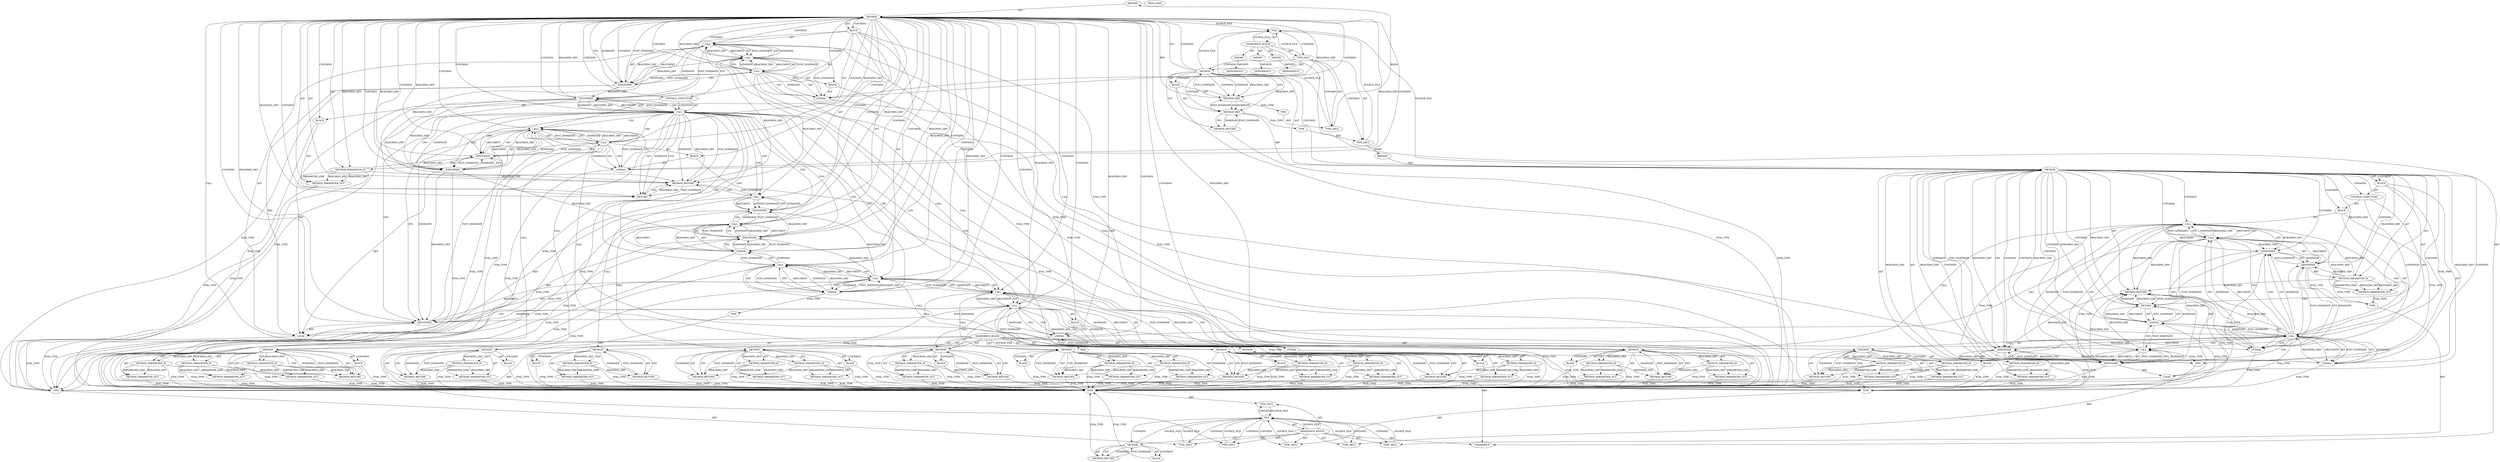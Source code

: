 digraph {
  "21474836480" [label="BINDING" METHOD_FULL_NAME="test" NAME="test" SIGNATURE="void(char*)"];
  "21474836481" [label="BINDING" METHOD_FULL_NAME="main" NAME="main" SIGNATURE="int(int,char**)"];
  "25769803776" [label="BLOCK" ARGUMENT_INDEX="-1" CODE="{
	char *buf;

	buf = malloc(MAXSIZE);
	if(!buf)
		return;
	strncpy(buf, str, MAXSIZE);			/* FIX */
	buf[MAXSIZE-1] = '\\0';
	printf(\"result: %s\\n\", buf);
	free(buf);
}" COLUMN_NUMBER="1" LINE_NUMBER="35" ORDER="2" TYPE_FULL_NAME="void"];
  "25769803777" [label="BLOCK" ARGUMENT_INDEX="1" CODE="<empty>" COLUMN_NUMBER="15" LINE_NUMBER="38" ORDER="1" TYPE_FULL_NAME="ANY"];
  "25769803778" [label="BLOCK" ARGUMENT_INDEX="-1" CODE="<empty>" COLUMN_NUMBER="3" LINE_NUMBER="40" ORDER="2" TYPE_FULL_NAME="ANY"];
  "25769803779" [label="BLOCK" ARGUMENT_INDEX="1" CODE="<empty>" COLUMN_NUMBER="20" LINE_NUMBER="41" ORDER="1" TYPE_FULL_NAME="ANY"];
  "25769803780" [label="BLOCK" ARGUMENT_INDEX="1" CODE="<empty>" COLUMN_NUMBER="6" LINE_NUMBER="42" ORDER="1" TYPE_FULL_NAME="ANY"];
  "25769803781" [label="BLOCK" ARGUMENT_INDEX="-1" CODE="{
	char *userstr;

	if(argc > 1) {
		userstr = argv[1];
		test(userstr);
	}
	return 0;
}" COLUMN_NUMBER="1" LINE_NUMBER="49" ORDER="3" TYPE_FULL_NAME="void"];
  "25769803782" [label="BLOCK" ARGUMENT_INDEX="-1" CODE="{
		userstr = argv[1];
		test(userstr);
	}" COLUMN_NUMBER="15" LINE_NUMBER="52" ORDER="2" TYPE_FULL_NAME="void"];
  "25769803783" [label="BLOCK" ARGUMENT_INDEX="-1" CODE="<empty>" COLUMN_NUMBER="1" LINE_NUMBER="1" ORDER="1" TYPE_FULL_NAME="ANY"];
  "25769803784" [label="BLOCK" ARGUMENT_INDEX="-1" CODE="<empty>" ORDER="1" TYPE_FULL_NAME="ANY"];
  "25769803785" [label="BLOCK" ARGUMENT_INDEX="1" CODE="<empty>" ORDER="1" TYPE_FULL_NAME="ANY"];
  "25769803786" [label="BLOCK" ARGUMENT_INDEX="1" CODE="<empty>" ORDER="1" TYPE_FULL_NAME="ANY"];
  "25769803787" [label="BLOCK" ARGUMENT_INDEX="1" CODE="<empty>" ORDER="1" TYPE_FULL_NAME="ANY"];
  "25769803788" [label="BLOCK" ARGUMENT_INDEX="1" CODE="<empty>" ORDER="1" TYPE_FULL_NAME="ANY"];
  "25769803789" [label="BLOCK" ARGUMENT_INDEX="1" CODE="<empty>" ORDER="1" TYPE_FULL_NAME="ANY"];
  "25769803790" [label="BLOCK" ARGUMENT_INDEX="1" CODE="<empty>" ORDER="1" TYPE_FULL_NAME="ANY"];
  "25769803791" [label="BLOCK" ARGUMENT_INDEX="1" CODE="<empty>" ORDER="1" TYPE_FULL_NAME="ANY"];
  "25769803792" [label="BLOCK" ARGUMENT_INDEX="1" CODE="<empty>" ORDER="1" TYPE_FULL_NAME="ANY"];
  "25769803793" [label="BLOCK" ARGUMENT_INDEX="1" CODE="<empty>" ORDER="1" TYPE_FULL_NAME="ANY"];
  "25769803794" [label="BLOCK" ARGUMENT_INDEX="1" CODE="<empty>" ORDER="1" TYPE_FULL_NAME="ANY"];
  "30064771072" [label="CALL" ARGUMENT_INDEX="-1" CODE="buf = malloc(MAXSIZE)" COLUMN_NUMBER="2" DISPATCH_TYPE="STATIC_DISPATCH" LINE_NUMBER="38" METHOD_FULL_NAME="<operator>.assignment" NAME="<operator>.assignment" ORDER="2" SIGNATURE="" TYPE_FULL_NAME="ANY"];
  "30064771073" [label="CALL" ARGUMENT_INDEX="2" CODE="malloc(MAXSIZE)" COLUMN_NUMBER="8" DISPATCH_TYPE="STATIC_DISPATCH" LINE_NUMBER="38" METHOD_FULL_NAME="malloc" NAME="malloc" ORDER="2" SIGNATURE="" TYPE_FULL_NAME="ANY"];
  "30064771074" [label="CALL" ARGUMENT_INDEX="1" CODE="MAXSIZE" COLUMN_NUMBER="15" DISPATCH_TYPE="INLINED" LINE_NUMBER="38" METHOD_FULL_NAME="scpy8-good.c:32:32:MAXSIZE:0" NAME="MAXSIZE" ORDER="1" SIGNATURE="" TYPE_FULL_NAME="int"];
  "30064771075" [label="CALL" ARGUMENT_INDEX="-1" CODE="!buf" COLUMN_NUMBER="5" DISPATCH_TYPE="STATIC_DISPATCH" LINE_NUMBER="39" METHOD_FULL_NAME="<operator>.logicalNot" NAME="<operator>.logicalNot" ORDER="1" SIGNATURE="" TYPE_FULL_NAME="ANY"];
  "30064771076" [label="CALL" ARGUMENT_INDEX="-1" CODE="strncpy(buf, str, MAXSIZE)" COLUMN_NUMBER="2" DISPATCH_TYPE="STATIC_DISPATCH" LINE_NUMBER="41" METHOD_FULL_NAME="strncpy" NAME="strncpy" ORDER="4" SIGNATURE="" TYPE_FULL_NAME="ANY"];
  "30064771077" [label="CALL" ARGUMENT_INDEX="3" CODE="MAXSIZE" COLUMN_NUMBER="20" DISPATCH_TYPE="INLINED" LINE_NUMBER="41" METHOD_FULL_NAME="scpy8-good.c:32:32:MAXSIZE:0" NAME="MAXSIZE" ORDER="3" SIGNATURE="" TYPE_FULL_NAME="int"];
  "30064771078" [label="CALL" ARGUMENT_INDEX="-1" CODE="buf[MAXSIZE-1] = '\\0'" COLUMN_NUMBER="2" DISPATCH_TYPE="STATIC_DISPATCH" LINE_NUMBER="42" METHOD_FULL_NAME="<operator>.assignment" NAME="<operator>.assignment" ORDER="5" SIGNATURE="" TYPE_FULL_NAME="ANY"];
  "30064771079" [label="CALL" ARGUMENT_INDEX="1" CODE="buf[MAXSIZE-1]" COLUMN_NUMBER="2" DISPATCH_TYPE="STATIC_DISPATCH" LINE_NUMBER="42" METHOD_FULL_NAME="<operator>.indirectIndexAccess" NAME="<operator>.indirectIndexAccess" ORDER="1" SIGNATURE="" TYPE_FULL_NAME="ANY"];
  "30064771080" [label="CALL" ARGUMENT_INDEX="2" CODE="MAXSIZE-1" COLUMN_NUMBER="6" DISPATCH_TYPE="STATIC_DISPATCH" LINE_NUMBER="42" METHOD_FULL_NAME="<operator>.subtraction" NAME="<operator>.subtraction" ORDER="2" SIGNATURE="" TYPE_FULL_NAME="ANY"];
  "30064771081" [label="CALL" ARGUMENT_INDEX="1" CODE="MAXSIZE" COLUMN_NUMBER="6" DISPATCH_TYPE="INLINED" LINE_NUMBER="42" METHOD_FULL_NAME="scpy8-good.c:32:32:MAXSIZE:0" NAME="MAXSIZE" ORDER="1" SIGNATURE="" TYPE_FULL_NAME="int"];
  "30064771082" [label="CALL" ARGUMENT_INDEX="-1" CODE="printf(\"result: %s\\n\", buf)" COLUMN_NUMBER="2" DISPATCH_TYPE="STATIC_DISPATCH" LINE_NUMBER="43" METHOD_FULL_NAME="printf" NAME="printf" ORDER="6" SIGNATURE="" TYPE_FULL_NAME="ANY"];
  "30064771083" [label="CALL" ARGUMENT_INDEX="-1" CODE="free(buf)" COLUMN_NUMBER="2" DISPATCH_TYPE="STATIC_DISPATCH" LINE_NUMBER="44" METHOD_FULL_NAME="free" NAME="free" ORDER="7" SIGNATURE="" TYPE_FULL_NAME="ANY"];
  "30064771084" [label="CALL" ARGUMENT_INDEX="-1" CODE="argc > 1" COLUMN_NUMBER="5" DISPATCH_TYPE="STATIC_DISPATCH" LINE_NUMBER="52" METHOD_FULL_NAME="<operator>.greaterThan" NAME="<operator>.greaterThan" ORDER="1" SIGNATURE="" TYPE_FULL_NAME="ANY"];
  "30064771085" [label="CALL" ARGUMENT_INDEX="-1" CODE="userstr = argv[1]" COLUMN_NUMBER="3" DISPATCH_TYPE="STATIC_DISPATCH" LINE_NUMBER="53" METHOD_FULL_NAME="<operator>.assignment" NAME="<operator>.assignment" ORDER="1" SIGNATURE="" TYPE_FULL_NAME="ANY"];
  "30064771086" [label="CALL" ARGUMENT_INDEX="2" CODE="argv[1]" COLUMN_NUMBER="13" DISPATCH_TYPE="STATIC_DISPATCH" LINE_NUMBER="53" METHOD_FULL_NAME="<operator>.indirectIndexAccess" NAME="<operator>.indirectIndexAccess" ORDER="2" SIGNATURE="" TYPE_FULL_NAME="ANY"];
  "30064771087" [label="CALL" ARGUMENT_INDEX="-1" CODE="test(userstr)" COLUMN_NUMBER="3" DISPATCH_TYPE="STATIC_DISPATCH" LINE_NUMBER="54" METHOD_FULL_NAME="test" NAME="test" ORDER="2" SIGNATURE="" TYPE_FULL_NAME="void"];
  "47244640256" [label="CONTROL_STRUCTURE" ARGUMENT_INDEX="1" CODE="if(!buf)
		return;" COLUMN_NUMBER="2" CONTROL_STRUCTURE_TYPE="IF" LINE_NUMBER="39" ORDER="3" PARSER_TYPE_NAME="CASTIfStatement"];
  "47244640257" [label="CONTROL_STRUCTURE" ARGUMENT_INDEX="1" CODE="if(argc > 1) {
		userstr = argv[1];
		test(userstr);
	}" COLUMN_NUMBER="2" CONTROL_STRUCTURE_TYPE="IF" LINE_NUMBER="52" ORDER="2" PARSER_TYPE_NAME="CASTIfStatement"];
  "51539607552" [label="DEPENDENCY" DEPENDENCY_GROUP_ID="stdio.h" NAME="stdio.h" VERSION="include"];
  "51539607553" [label="DEPENDENCY" DEPENDENCY_GROUP_ID="stdlib.h" NAME="stdlib.h" VERSION="include"];
  "51539607554" [label="DEPENDENCY" DEPENDENCY_GROUP_ID="string.h" NAME="string.h" VERSION="include"];
  "60129542144" [label="FILE" CODE="<empty>" CONTENT="<empty>" NAME="scpy8-good.c" ORDER="0"];
  "60129542145" [label="FILE" CODE="<empty>" CONTENT="<empty>" NAME="<includes>" ORDER="1"];
  "60129542146" [label="FILE" CODE="<empty>" CONTENT="<empty>" NAME="<unknown>" ORDER="0"];
  "68719476736" [label="IDENTIFIER" ARGUMENT_INDEX="1" CODE="buf" COLUMN_NUMBER="2" LINE_NUMBER="38" NAME="buf" ORDER="1" TYPE_FULL_NAME="char*"];
  "68719476737" [label="IDENTIFIER" ARGUMENT_INDEX="1" CODE="buf" COLUMN_NUMBER="6" LINE_NUMBER="39" NAME="buf" ORDER="1" TYPE_FULL_NAME="char*"];
  "68719476738" [label="IDENTIFIER" ARGUMENT_INDEX="1" CODE="buf" COLUMN_NUMBER="10" LINE_NUMBER="41" NAME="buf" ORDER="1" TYPE_FULL_NAME="char*"];
  "68719476739" [label="IDENTIFIER" ARGUMENT_INDEX="2" CODE="str" COLUMN_NUMBER="15" LINE_NUMBER="41" NAME="str" ORDER="2" TYPE_FULL_NAME="char*"];
  "68719476740" [label="IDENTIFIER" ARGUMENT_INDEX="1" CODE="buf" COLUMN_NUMBER="2" LINE_NUMBER="42" NAME="buf" ORDER="1" TYPE_FULL_NAME="char*"];
  "68719476741" [label="IDENTIFIER" ARGUMENT_INDEX="2" CODE="buf" COLUMN_NUMBER="25" LINE_NUMBER="43" NAME="buf" ORDER="2" TYPE_FULL_NAME="char*"];
  "68719476742" [label="IDENTIFIER" ARGUMENT_INDEX="1" CODE="buf" COLUMN_NUMBER="7" LINE_NUMBER="44" NAME="buf" ORDER="1" TYPE_FULL_NAME="char*"];
  "68719476743" [label="IDENTIFIER" ARGUMENT_INDEX="1" CODE="argc" COLUMN_NUMBER="5" LINE_NUMBER="52" NAME="argc" ORDER="1" TYPE_FULL_NAME="int"];
  "68719476744" [label="IDENTIFIER" ARGUMENT_INDEX="1" CODE="userstr" COLUMN_NUMBER="3" LINE_NUMBER="53" NAME="userstr" ORDER="1" TYPE_FULL_NAME="char*"];
  "68719476745" [label="IDENTIFIER" ARGUMENT_INDEX="1" CODE="argv" COLUMN_NUMBER="13" LINE_NUMBER="53" NAME="argv" ORDER="1" TYPE_FULL_NAME="char**"];
  "68719476746" [label="IDENTIFIER" ARGUMENT_INDEX="1" CODE="userstr" COLUMN_NUMBER="8" LINE_NUMBER="54" NAME="userstr" ORDER="1" TYPE_FULL_NAME="char*"];
  "73014444032" [label="IMPORT" CODE="#include <stdio.h>" COLUMN_NUMBER="1" IMPORTED_AS="stdio.h" IMPORTED_ENTITY="stdio.h" LINE_NUMBER="28" ORDER="1"];
  "73014444033" [label="IMPORT" CODE="#include <stdlib.h>" COLUMN_NUMBER="1" IMPORTED_AS="stdlib.h" IMPORTED_ENTITY="stdlib.h" LINE_NUMBER="29" ORDER="2"];
  "73014444034" [label="IMPORT" CODE="#include <string.h>" COLUMN_NUMBER="1" IMPORTED_AS="string.h" IMPORTED_ENTITY="string.h" LINE_NUMBER="30" ORDER="3"];
  "90194313216" [label="LITERAL" ARGUMENT_INDEX="1" CODE="40" COLUMN_NUMBER="15" LINE_NUMBER="38" ORDER="1" TYPE_FULL_NAME="int"];
  "90194313217" [label="LITERAL" ARGUMENT_INDEX="1" CODE="40" COLUMN_NUMBER="20" LINE_NUMBER="41" ORDER="1" TYPE_FULL_NAME="int"];
  "90194313218" [label="LITERAL" ARGUMENT_INDEX="1" CODE="40" COLUMN_NUMBER="6" LINE_NUMBER="42" ORDER="1" TYPE_FULL_NAME="int"];
  "90194313219" [label="LITERAL" ARGUMENT_INDEX="2" CODE="1" COLUMN_NUMBER="14" LINE_NUMBER="42" ORDER="2" TYPE_FULL_NAME="int"];
  "90194313220" [label="LITERAL" ARGUMENT_INDEX="2" CODE="'\\0'" COLUMN_NUMBER="19" LINE_NUMBER="42" ORDER="2" TYPE_FULL_NAME="char"];
  "90194313221" [label="LITERAL" ARGUMENT_INDEX="1" CODE="\"result: %s\\n\"" COLUMN_NUMBER="9" LINE_NUMBER="43" ORDER="1" TYPE_FULL_NAME="char*"];
  "90194313222" [label="LITERAL" ARGUMENT_INDEX="2" CODE="1" COLUMN_NUMBER="12" LINE_NUMBER="52" ORDER="2" TYPE_FULL_NAME="int"];
  "90194313223" [label="LITERAL" ARGUMENT_INDEX="2" CODE="1" COLUMN_NUMBER="18" LINE_NUMBER="53" ORDER="2" TYPE_FULL_NAME="int"];
  "90194313224" [label="LITERAL" ARGUMENT_INDEX="-1" CODE="0" COLUMN_NUMBER="9" LINE_NUMBER="56" ORDER="1" TYPE_FULL_NAME="int"];
  "94489280512" [label="LOCAL" CODE="char *buf" COLUMN_NUMBER="7" GENERIC_SIGNATURE="<empty>" LINE_NUMBER="36" NAME="buf" ORDER="1" TYPE_FULL_NAME="char*"];
  "94489280513" [label="LOCAL" CODE="char *userstr" COLUMN_NUMBER="7" GENERIC_SIGNATURE="<empty>" LINE_NUMBER="50" NAME="userstr" ORDER="1" TYPE_FULL_NAME="char*"];
  "107374182400" [label="META_DATA" LANGUAGE="NEWC" OVERLAYS="base;controlflow;typerel;callgraph;dataflowOss" ROOT="/tmp/tmp.FkHXpzXbPW" VERSION="0.1"];
  "111669149696" [label="METHOD" AST_PARENT_FULL_NAME="scpy8-good.c:<global>" AST_PARENT_TYPE="TYPE_DECL" CODE="void
test(char *str)
{
	char *buf;

	buf = malloc(MAXSIZE);
	if(!buf)
		return;
	strncpy(buf, str, MAXSIZE);			/* FIX */
	buf[MAXSIZE-1] = '\\0';
	printf(\"result: %s\\n\", buf);
	free(buf);
}" COLUMN_NUMBER="1" COLUMN_NUMBER_END="14" FILENAME="scpy8-good.c" FULL_NAME="test" GENERIC_SIGNATURE="<empty>" IS_EXTERNAL="false" LINE_NUMBER="33" LINE_NUMBER_END="45" NAME="test" ORDER="1" SIGNATURE="void(char*)"];
  "111669149697" [label="METHOD" AST_PARENT_FULL_NAME="scpy8-good.c:<global>" AST_PARENT_TYPE="TYPE_DECL" CODE="<global>" COLUMN_NUMBER="1" COLUMN_NUMBER_END="14" FILENAME="scpy8-good.c" FULL_NAME="scpy8-good.c:<global>" GENERIC_SIGNATURE="<empty>" IS_EXTERNAL="false" LINE_NUMBER="1" LINE_NUMBER_END="57" NAME="<global>" ORDER="1" SIGNATURE=""];
  "111669149698" [label="METHOD" AST_PARENT_FULL_NAME="scpy8-good.c:<global>" AST_PARENT_TYPE="TYPE_DECL" CODE="int
main(int argc, char **argv)
{
	char *userstr;

	if(argc > 1) {
		userstr = argv[1];
		test(userstr);
	}
	return 0;
}" COLUMN_NUMBER="1" COLUMN_NUMBER_END="1" FILENAME="scpy8-good.c" FULL_NAME="main" GENERIC_SIGNATURE="<empty>" IS_EXTERNAL="false" LINE_NUMBER="47" LINE_NUMBER_END="57" NAME="main" ORDER="1" SIGNATURE="int(int,char**)"];
  "111669149699" [label="METHOD" AST_PARENT_FULL_NAME="<includes>:<global>" AST_PARENT_TYPE="NAMESPACE_BLOCK" CODE="<global>" FILENAME="<includes>" FULL_NAME="<includes>:<global>" GENERIC_SIGNATURE="<empty>" IS_EXTERNAL="false" LINE_NUMBER="1" NAME="<global>" ORDER="1" SIGNATURE=""];
  "111669149700" [label="METHOD" AST_PARENT_FULL_NAME="<global>" AST_PARENT_TYPE="NAMESPACE_BLOCK" CODE="<empty>" FILENAME="<empty>" FULL_NAME="<operator>.assignment" GENERIC_SIGNATURE="<empty>" IS_EXTERNAL="true" NAME="<operator>.assignment" ORDER="0" SIGNATURE=""];
  "111669149701" [label="METHOD" AST_PARENT_FULL_NAME="<global>" AST_PARENT_TYPE="NAMESPACE_BLOCK" CODE="<empty>" FILENAME="<empty>" FULL_NAME="malloc" GENERIC_SIGNATURE="<empty>" IS_EXTERNAL="true" NAME="malloc" ORDER="0" SIGNATURE=""];
  "111669149702" [label="METHOD" AST_PARENT_FULL_NAME="<global>" AST_PARENT_TYPE="NAMESPACE_BLOCK" CODE="<empty>" FILENAME="scpy8-good.c" FULL_NAME="scpy8-good.c:32:32:MAXSIZE:0" GENERIC_SIGNATURE="<empty>" IS_EXTERNAL="true" LINE_NUMBER="32" LINE_NUMBER_END="32" NAME="MAXSIZE" ORDER="0" SIGNATURE=""];
  "111669149703" [label="METHOD" AST_PARENT_FULL_NAME="<global>" AST_PARENT_TYPE="NAMESPACE_BLOCK" CODE="<empty>" FILENAME="<empty>" FULL_NAME="<operator>.logicalNot" GENERIC_SIGNATURE="<empty>" IS_EXTERNAL="true" NAME="<operator>.logicalNot" ORDER="0" SIGNATURE=""];
  "111669149704" [label="METHOD" AST_PARENT_FULL_NAME="<global>" AST_PARENT_TYPE="NAMESPACE_BLOCK" CODE="<empty>" FILENAME="<empty>" FULL_NAME="strncpy" GENERIC_SIGNATURE="<empty>" IS_EXTERNAL="true" NAME="strncpy" ORDER="0" SIGNATURE=""];
  "111669149705" [label="METHOD" AST_PARENT_FULL_NAME="<global>" AST_PARENT_TYPE="NAMESPACE_BLOCK" CODE="<empty>" FILENAME="<empty>" FULL_NAME="<operator>.indirectIndexAccess" GENERIC_SIGNATURE="<empty>" IS_EXTERNAL="true" NAME="<operator>.indirectIndexAccess" ORDER="0" SIGNATURE=""];
  "111669149706" [label="METHOD" AST_PARENT_FULL_NAME="<global>" AST_PARENT_TYPE="NAMESPACE_BLOCK" CODE="<empty>" FILENAME="<empty>" FULL_NAME="<operator>.subtraction" GENERIC_SIGNATURE="<empty>" IS_EXTERNAL="true" NAME="<operator>.subtraction" ORDER="0" SIGNATURE=""];
  "111669149707" [label="METHOD" AST_PARENT_FULL_NAME="<global>" AST_PARENT_TYPE="NAMESPACE_BLOCK" CODE="<empty>" FILENAME="<empty>" FULL_NAME="printf" GENERIC_SIGNATURE="<empty>" IS_EXTERNAL="true" NAME="printf" ORDER="0" SIGNATURE=""];
  "111669149708" [label="METHOD" AST_PARENT_FULL_NAME="<global>" AST_PARENT_TYPE="NAMESPACE_BLOCK" CODE="<empty>" FILENAME="<empty>" FULL_NAME="free" GENERIC_SIGNATURE="<empty>" IS_EXTERNAL="true" NAME="free" ORDER="0" SIGNATURE=""];
  "111669149709" [label="METHOD" AST_PARENT_FULL_NAME="<global>" AST_PARENT_TYPE="NAMESPACE_BLOCK" CODE="<empty>" FILENAME="<empty>" FULL_NAME="<operator>.greaterThan" GENERIC_SIGNATURE="<empty>" IS_EXTERNAL="true" NAME="<operator>.greaterThan" ORDER="0" SIGNATURE=""];
  "115964116992" [label="METHOD_PARAMETER_IN" CODE="char *str" COLUMN_NUMBER="6" EVALUATION_STRATEGY="BY_VALUE" INDEX="1" IS_VARIADIC="false" LINE_NUMBER="34" NAME="str" ORDER="1" TYPE_FULL_NAME="char*"];
  "115964116993" [label="METHOD_PARAMETER_IN" CODE="int argc" COLUMN_NUMBER="6" EVALUATION_STRATEGY="BY_VALUE" INDEX="1" IS_VARIADIC="false" LINE_NUMBER="48" NAME="argc" ORDER="1" TYPE_FULL_NAME="int"];
  "115964116994" [label="METHOD_PARAMETER_IN" CODE="char **argv" COLUMN_NUMBER="16" EVALUATION_STRATEGY="BY_VALUE" INDEX="2" IS_VARIADIC="false" LINE_NUMBER="48" NAME="argv" ORDER="2" TYPE_FULL_NAME="char**"];
  "115964116995" [label="METHOD_PARAMETER_IN" CODE="p1" EVALUATION_STRATEGY="BY_VALUE" INDEX="1" IS_VARIADIC="false" NAME="p1" ORDER="1" TYPE_FULL_NAME="ANY"];
  "115964116996" [label="METHOD_PARAMETER_IN" CODE="p2" EVALUATION_STRATEGY="BY_VALUE" INDEX="2" IS_VARIADIC="false" NAME="p2" ORDER="2" TYPE_FULL_NAME="ANY"];
  "115964116997" [label="METHOD_PARAMETER_IN" CODE="p1" EVALUATION_STRATEGY="BY_VALUE" INDEX="1" IS_VARIADIC="false" NAME="p1" ORDER="1" TYPE_FULL_NAME="ANY"];
  "115964116998" [label="METHOD_PARAMETER_IN" CODE="p0" EVALUATION_STRATEGY="BY_VALUE" INDEX="0" IS_VARIADIC="false" NAME="p0" ORDER="0" TYPE_FULL_NAME="ANY"];
  "115964116999" [label="METHOD_PARAMETER_IN" CODE="p1" EVALUATION_STRATEGY="BY_VALUE" INDEX="1" IS_VARIADIC="false" NAME="p1" ORDER="1" TYPE_FULL_NAME="ANY"];
  "115964117000" [label="METHOD_PARAMETER_IN" CODE="p1" EVALUATION_STRATEGY="BY_VALUE" INDEX="1" IS_VARIADIC="false" NAME="p1" ORDER="1" TYPE_FULL_NAME="ANY"];
  "115964117001" [label="METHOD_PARAMETER_IN" CODE="p2" EVALUATION_STRATEGY="BY_VALUE" INDEX="2" IS_VARIADIC="false" NAME="p2" ORDER="2" TYPE_FULL_NAME="ANY"];
  "115964117002" [label="METHOD_PARAMETER_IN" CODE="p3" EVALUATION_STRATEGY="BY_VALUE" INDEX="3" IS_VARIADIC="false" NAME="p3" ORDER="3" TYPE_FULL_NAME="ANY"];
  "115964117003" [label="METHOD_PARAMETER_IN" CODE="p1" EVALUATION_STRATEGY="BY_VALUE" INDEX="1" IS_VARIADIC="false" NAME="p1" ORDER="1" TYPE_FULL_NAME="ANY"];
  "115964117004" [label="METHOD_PARAMETER_IN" CODE="p2" EVALUATION_STRATEGY="BY_VALUE" INDEX="2" IS_VARIADIC="false" NAME="p2" ORDER="2" TYPE_FULL_NAME="ANY"];
  "115964117005" [label="METHOD_PARAMETER_IN" CODE="p1" EVALUATION_STRATEGY="BY_VALUE" INDEX="1" IS_VARIADIC="false" NAME="p1" ORDER="1" TYPE_FULL_NAME="ANY"];
  "115964117006" [label="METHOD_PARAMETER_IN" CODE="p2" EVALUATION_STRATEGY="BY_VALUE" INDEX="2" IS_VARIADIC="false" NAME="p2" ORDER="2" TYPE_FULL_NAME="ANY"];
  "115964117007" [label="METHOD_PARAMETER_IN" CODE="p1" EVALUATION_STRATEGY="BY_VALUE" INDEX="1" IS_VARIADIC="false" NAME="p1" ORDER="1" TYPE_FULL_NAME="ANY"];
  "115964117008" [label="METHOD_PARAMETER_IN" CODE="p2" EVALUATION_STRATEGY="BY_VALUE" INDEX="2" IS_VARIADIC="false" NAME="p2" ORDER="2" TYPE_FULL_NAME="ANY"];
  "115964117009" [label="METHOD_PARAMETER_IN" CODE="p1" EVALUATION_STRATEGY="BY_VALUE" INDEX="1" IS_VARIADIC="false" NAME="p1" ORDER="1" TYPE_FULL_NAME="ANY"];
  "115964117010" [label="METHOD_PARAMETER_IN" CODE="p1" EVALUATION_STRATEGY="BY_VALUE" INDEX="1" IS_VARIADIC="false" NAME="p1" ORDER="1" TYPE_FULL_NAME="ANY"];
  "115964117011" [label="METHOD_PARAMETER_IN" CODE="p2" EVALUATION_STRATEGY="BY_VALUE" INDEX="2" IS_VARIADIC="false" NAME="p2" ORDER="2" TYPE_FULL_NAME="ANY"];
  "120259084288" [label="METHOD_PARAMETER_OUT" CODE="char *str" COLUMN_NUMBER="6" EVALUATION_STRATEGY="BY_VALUE" INDEX="1" IS_VARIADIC="false" LINE_NUMBER="34" NAME="str" ORDER="1" TYPE_FULL_NAME="char*"];
  "120259084289" [label="METHOD_PARAMETER_OUT" CODE="int argc" COLUMN_NUMBER="6" EVALUATION_STRATEGY="BY_VALUE" INDEX="1" IS_VARIADIC="false" LINE_NUMBER="48" NAME="argc" ORDER="1" TYPE_FULL_NAME="int"];
  "120259084290" [label="METHOD_PARAMETER_OUT" CODE="char **argv" COLUMN_NUMBER="16" EVALUATION_STRATEGY="BY_VALUE" INDEX="2" IS_VARIADIC="false" LINE_NUMBER="48" NAME="argv" ORDER="2" TYPE_FULL_NAME="char**"];
  "120259084291" [label="METHOD_PARAMETER_OUT" CODE="p1" EVALUATION_STRATEGY="BY_VALUE" INDEX="1" IS_VARIADIC="false" NAME="p1" ORDER="1" TYPE_FULL_NAME="ANY"];
  "120259084292" [label="METHOD_PARAMETER_OUT" CODE="p2" EVALUATION_STRATEGY="BY_VALUE" INDEX="2" IS_VARIADIC="false" NAME="p2" ORDER="2" TYPE_FULL_NAME="ANY"];
  "120259084293" [label="METHOD_PARAMETER_OUT" CODE="p1" EVALUATION_STRATEGY="BY_VALUE" INDEX="1" IS_VARIADIC="false" NAME="p1" ORDER="1" TYPE_FULL_NAME="ANY"];
  "120259084294" [label="METHOD_PARAMETER_OUT" CODE="p0" EVALUATION_STRATEGY="BY_VALUE" INDEX="0" IS_VARIADIC="false" NAME="p0" ORDER="0" TYPE_FULL_NAME="ANY"];
  "120259084295" [label="METHOD_PARAMETER_OUT" CODE="p1" EVALUATION_STRATEGY="BY_VALUE" INDEX="1" IS_VARIADIC="false" NAME="p1" ORDER="1" TYPE_FULL_NAME="ANY"];
  "120259084296" [label="METHOD_PARAMETER_OUT" CODE="p1" EVALUATION_STRATEGY="BY_VALUE" INDEX="1" IS_VARIADIC="false" NAME="p1" ORDER="1" TYPE_FULL_NAME="ANY"];
  "120259084297" [label="METHOD_PARAMETER_OUT" CODE="p2" EVALUATION_STRATEGY="BY_VALUE" INDEX="2" IS_VARIADIC="false" NAME="p2" ORDER="2" TYPE_FULL_NAME="ANY"];
  "120259084298" [label="METHOD_PARAMETER_OUT" CODE="p3" EVALUATION_STRATEGY="BY_VALUE" INDEX="3" IS_VARIADIC="false" NAME="p3" ORDER="3" TYPE_FULL_NAME="ANY"];
  "120259084299" [label="METHOD_PARAMETER_OUT" CODE="p1" EVALUATION_STRATEGY="BY_VALUE" INDEX="1" IS_VARIADIC="false" NAME="p1" ORDER="1" TYPE_FULL_NAME="ANY"];
  "120259084300" [label="METHOD_PARAMETER_OUT" CODE="p2" EVALUATION_STRATEGY="BY_VALUE" INDEX="2" IS_VARIADIC="false" NAME="p2" ORDER="2" TYPE_FULL_NAME="ANY"];
  "120259084301" [label="METHOD_PARAMETER_OUT" CODE="p1" EVALUATION_STRATEGY="BY_VALUE" INDEX="1" IS_VARIADIC="false" NAME="p1" ORDER="1" TYPE_FULL_NAME="ANY"];
  "120259084302" [label="METHOD_PARAMETER_OUT" CODE="p2" EVALUATION_STRATEGY="BY_VALUE" INDEX="2" IS_VARIADIC="false" NAME="p2" ORDER="2" TYPE_FULL_NAME="ANY"];
  "120259084303" [label="METHOD_PARAMETER_OUT" CODE="p1" EVALUATION_STRATEGY="BY_VALUE" INDEX="1" IS_VARIADIC="false" NAME="p1" ORDER="1" TYPE_FULL_NAME="ANY"];
  "120259084304" [label="METHOD_PARAMETER_OUT" CODE="p2" EVALUATION_STRATEGY="BY_VALUE" INDEX="2" IS_VARIADIC="false" NAME="p2" ORDER="2" TYPE_FULL_NAME="ANY"];
  "120259084305" [label="METHOD_PARAMETER_OUT" CODE="p1" EVALUATION_STRATEGY="BY_VALUE" INDEX="1" IS_VARIADIC="false" NAME="p1" ORDER="1" TYPE_FULL_NAME="ANY"];
  "120259084306" [label="METHOD_PARAMETER_OUT" CODE="p1" EVALUATION_STRATEGY="BY_VALUE" INDEX="1" IS_VARIADIC="false" NAME="p1" ORDER="1" TYPE_FULL_NAME="ANY"];
  "120259084307" [label="METHOD_PARAMETER_OUT" CODE="p2" EVALUATION_STRATEGY="BY_VALUE" INDEX="2" IS_VARIADIC="false" NAME="p2" ORDER="2" TYPE_FULL_NAME="ANY"];
  "124554051584" [label="METHOD_REF" ARGUMENT_INDEX="1" CODE="test" COLUMN_NUMBER="1" LINE_NUMBER="33" METHOD_FULL_NAME="test" ORDER="1" TYPE_FULL_NAME="test"];
  "124554051585" [label="METHOD_REF" ARGUMENT_INDEX="2" CODE="main" COLUMN_NUMBER="1" LINE_NUMBER="47" METHOD_FULL_NAME="main" ORDER="2" TYPE_FULL_NAME="main"];
  "128849018880" [label="METHOD_RETURN" CODE="RET" COLUMN_NUMBER="1" EVALUATION_STRATEGY="BY_VALUE" LINE_NUMBER="33" ORDER="3" TYPE_FULL_NAME="void"];
  "128849018881" [label="METHOD_RETURN" CODE="RET" COLUMN_NUMBER="1" EVALUATION_STRATEGY="BY_VALUE" LINE_NUMBER="47" ORDER="4" TYPE_FULL_NAME="int"];
  "128849018882" [label="METHOD_RETURN" CODE="RET" COLUMN_NUMBER="1" EVALUATION_STRATEGY="BY_VALUE" LINE_NUMBER="1" ORDER="2" TYPE_FULL_NAME="ANY"];
  "128849018883" [label="METHOD_RETURN" CODE="RET" EVALUATION_STRATEGY="BY_VALUE" LINE_NUMBER="1" ORDER="2" TYPE_FULL_NAME="ANY"];
  "128849018884" [label="METHOD_RETURN" CODE="RET" EVALUATION_STRATEGY="BY_VALUE" ORDER="2" TYPE_FULL_NAME="ANY"];
  "128849018885" [label="METHOD_RETURN" CODE="RET" EVALUATION_STRATEGY="BY_VALUE" ORDER="2" TYPE_FULL_NAME="ANY"];
  "128849018886" [label="METHOD_RETURN" CODE="RET" EVALUATION_STRATEGY="BY_VALUE" ORDER="2" TYPE_FULL_NAME="ANY"];
  "128849018887" [label="METHOD_RETURN" CODE="RET" EVALUATION_STRATEGY="BY_VALUE" ORDER="2" TYPE_FULL_NAME="ANY"];
  "128849018888" [label="METHOD_RETURN" CODE="RET" EVALUATION_STRATEGY="BY_VALUE" ORDER="2" TYPE_FULL_NAME="ANY"];
  "128849018889" [label="METHOD_RETURN" CODE="RET" EVALUATION_STRATEGY="BY_VALUE" ORDER="2" TYPE_FULL_NAME="ANY"];
  "128849018890" [label="METHOD_RETURN" CODE="RET" EVALUATION_STRATEGY="BY_VALUE" ORDER="2" TYPE_FULL_NAME="ANY"];
  "128849018891" [label="METHOD_RETURN" CODE="RET" EVALUATION_STRATEGY="BY_VALUE" ORDER="2" TYPE_FULL_NAME="ANY"];
  "128849018892" [label="METHOD_RETURN" CODE="RET" EVALUATION_STRATEGY="BY_VALUE" ORDER="2" TYPE_FULL_NAME="ANY"];
  "128849018893" [label="METHOD_RETURN" CODE="RET" EVALUATION_STRATEGY="BY_VALUE" ORDER="2" TYPE_FULL_NAME="ANY"];
  "137438953472" [label="NAMESPACE" CODE="<empty>" NAME="<global>" ORDER="-1"];
  "141733920768" [label="NAMESPACE_BLOCK" CODE="<empty>" FILENAME="<unknown>" FULL_NAME="<global>" NAME="<global>" ORDER="1"];
  "141733920769" [label="NAMESPACE_BLOCK" CODE="<empty>" FILENAME="scpy8-good.c" FULL_NAME="scpy8-good.c:<global>" NAME="<global>" ORDER="1"];
  "141733920770" [label="NAMESPACE_BLOCK" CODE="<empty>" FILENAME="<includes>" FULL_NAME="<includes>:<global>" NAME="<global>" ORDER="1"];
  "146028888064" [label="RETURN" ARGUMENT_INDEX="1" CODE="return;" COLUMN_NUMBER="3" LINE_NUMBER="40" ORDER="1"];
  "146028888065" [label="RETURN" ARGUMENT_INDEX="-1" CODE="return 0;" COLUMN_NUMBER="2" LINE_NUMBER="56" ORDER="3"];
  "163208757248" [label="TYPE" FULL_NAME="ANY" NAME="ANY" TYPE_DECL_FULL_NAME="ANY"];
  "163208757249" [label="TYPE" FULL_NAME="char" NAME="char" TYPE_DECL_FULL_NAME="char"];
  "163208757250" [label="TYPE" FULL_NAME="char*" NAME="char*" TYPE_DECL_FULL_NAME="char*"];
  "163208757251" [label="TYPE" FULL_NAME="char**" NAME="char**" TYPE_DECL_FULL_NAME="char**"];
  "163208757252" [label="TYPE" FULL_NAME="int" NAME="int" TYPE_DECL_FULL_NAME="int"];
  "163208757253" [label="TYPE" FULL_NAME="main" NAME="main" TYPE_DECL_FULL_NAME="main"];
  "163208757254" [label="TYPE" FULL_NAME="test" NAME="test" TYPE_DECL_FULL_NAME="test"];
  "163208757255" [label="TYPE" FULL_NAME="void" NAME="void" TYPE_DECL_FULL_NAME="void"];
  "171798691840" [label="TYPE_DECL" AST_PARENT_FULL_NAME="scpy8-good.c:<global>" AST_PARENT_TYPE="TYPE_DECL" CODE="test" COLUMN_NUMBER="1" FILENAME="scpy8-good.c" FULL_NAME="test" GENERIC_SIGNATURE="<empty>" IS_EXTERNAL="false" LINE_NUMBER="33" NAME="test" ORDER="1"];
  "171798691841" [label="TYPE_DECL" AST_PARENT_FULL_NAME="scpy8-good.c:<global>" AST_PARENT_TYPE="TYPE_DECL" CODE="main" COLUMN_NUMBER="1" FILENAME="scpy8-good.c" FULL_NAME="main" GENERIC_SIGNATURE="<empty>" IS_EXTERNAL="false" LINE_NUMBER="47" NAME="main" ORDER="1"];
  "171798691842" [label="TYPE_DECL" AST_PARENT_FULL_NAME="scpy8-good.c:<global>" AST_PARENT_TYPE="NAMESPACE_BLOCK" CODE="<global>" COLUMN_NUMBER="1" FILENAME="scpy8-good.c" FULL_NAME="scpy8-good.c:<global>" GENERIC_SIGNATURE="<empty>" IS_EXTERNAL="false" LINE_NUMBER="1" NAME="<global>" ORDER="4"];
  "171798691843" [label="TYPE_DECL" AST_PARENT_FULL_NAME="<includes>:<global>" AST_PARENT_TYPE="NAMESPACE_BLOCK" CODE="ANY" FILENAME="<includes>" FULL_NAME="ANY" GENERIC_SIGNATURE="<empty>" IS_EXTERNAL="true" NAME="ANY" ORDER="-1"];
  "171798691844" [label="TYPE_DECL" AST_PARENT_FULL_NAME="<includes>:<global>" AST_PARENT_TYPE="NAMESPACE_BLOCK" CODE="char" FILENAME="<includes>" FULL_NAME="char" GENERIC_SIGNATURE="<empty>" IS_EXTERNAL="true" NAME="char" ORDER="-1"];
  "171798691845" [label="TYPE_DECL" AST_PARENT_FULL_NAME="<includes>:<global>" AST_PARENT_TYPE="NAMESPACE_BLOCK" CODE="char*" FILENAME="<includes>" FULL_NAME="char*" GENERIC_SIGNATURE="<empty>" IS_EXTERNAL="true" NAME="char*" ORDER="-1"];
  "171798691846" [label="TYPE_DECL" AST_PARENT_FULL_NAME="<includes>:<global>" AST_PARENT_TYPE="NAMESPACE_BLOCK" CODE="char**" FILENAME="<includes>" FULL_NAME="char**" GENERIC_SIGNATURE="<empty>" IS_EXTERNAL="true" NAME="char**" ORDER="-1"];
  "171798691847" [label="TYPE_DECL" AST_PARENT_FULL_NAME="<includes>:<global>" AST_PARENT_TYPE="NAMESPACE_BLOCK" CODE="int" FILENAME="<includes>" FULL_NAME="int" GENERIC_SIGNATURE="<empty>" IS_EXTERNAL="true" NAME="int" ORDER="-1"];
  "171798691848" [label="TYPE_DECL" AST_PARENT_FULL_NAME="<includes>:<global>" AST_PARENT_TYPE="NAMESPACE_BLOCK" CODE="void" FILENAME="<includes>" FULL_NAME="void" GENERIC_SIGNATURE="<empty>" IS_EXTERNAL="true" NAME="void" ORDER="-1"];
  "21474836480" -> "111669149696" [label="REF" ];
  "21474836481" -> "111669149698" [label="REF" ];
  "25769803776" -> "94489280512" [label="AST" ];
  "25769803776" -> "30064771072" [label="AST" ];
  "25769803776" -> "47244640256" [label="AST" ];
  "25769803776" -> "30064771076" [label="AST" ];
  "25769803776" -> "30064771078" [label="AST" ];
  "25769803776" -> "30064771082" [label="AST" ];
  "25769803776" -> "30064771083" [label="AST" ];
  "25769803776" -> "163208757255" [label="EVAL_TYPE" ];
  "25769803777" -> "90194313216" [label="AST" ];
  "25769803777" -> "163208757248" [label="EVAL_TYPE" ];
  "25769803778" -> "146028888064" [label="AST" ];
  "25769803778" -> "163208757248" [label="EVAL_TYPE" ];
  "25769803779" -> "90194313217" [label="AST" ];
  "25769803779" -> "163208757248" [label="EVAL_TYPE" ];
  "25769803780" -> "90194313218" [label="AST" ];
  "25769803780" -> "163208757248" [label="EVAL_TYPE" ];
  "25769803781" -> "94489280513" [label="AST" ];
  "25769803781" -> "47244640257" [label="AST" ];
  "25769803781" -> "146028888065" [label="AST" ];
  "25769803781" -> "163208757255" [label="EVAL_TYPE" ];
  "25769803782" -> "30064771085" [label="AST" ];
  "25769803782" -> "30064771087" [label="AST" ];
  "25769803782" -> "163208757255" [label="EVAL_TYPE" ];
  "25769803783" -> "124554051584" [label="AST" ];
  "25769803783" -> "124554051585" [label="AST" ];
  "25769803783" -> "163208757248" [label="EVAL_TYPE" ];
  "25769803784" -> "163208757248" [label="EVAL_TYPE" ];
  "25769803785" -> "163208757248" [label="EVAL_TYPE" ];
  "25769803786" -> "163208757248" [label="EVAL_TYPE" ];
  "25769803787" -> "163208757248" [label="EVAL_TYPE" ];
  "25769803788" -> "163208757248" [label="EVAL_TYPE" ];
  "25769803789" -> "163208757248" [label="EVAL_TYPE" ];
  "25769803790" -> "163208757248" [label="EVAL_TYPE" ];
  "25769803791" -> "163208757248" [label="EVAL_TYPE" ];
  "25769803792" -> "163208757248" [label="EVAL_TYPE" ];
  "25769803793" -> "163208757248" [label="EVAL_TYPE" ];
  "25769803794" -> "163208757248" [label="EVAL_TYPE" ];
  "30064771072" -> "68719476736" [label="ARGUMENT" ];
  "30064771072" -> "30064771073" [label="ARGUMENT" ];
  "30064771072" -> "68719476736" [label="AST" ];
  "30064771072" -> "30064771073" [label="AST" ];
  "30064771072" -> "111669149700" [label="CALL" ];
  "30064771072" -> "68719476737" [label="CFG" ];
  "30064771072" -> "68719476737" [label="DOMINATE" ];
  "30064771072" -> "163208757248" [label="EVAL_TYPE" ];
  "30064771072" -> "30064771073" [label="POST_DOMINATE" ];
  "30064771072" -> "128849018880" [label="REACHING_DEF" property="buf = malloc(MAXSIZE)"];
  "30064771073" -> "30064771074" [label="ARGUMENT" ];
  "30064771073" -> "30064771074" [label="AST" ];
  "30064771073" -> "111669149701" [label="CALL" ];
  "30064771073" -> "30064771072" [label="CFG" ];
  "30064771073" -> "30064771072" [label="DOMINATE" ];
  "30064771073" -> "163208757248" [label="EVAL_TYPE" ];
  "30064771073" -> "30064771074" [label="POST_DOMINATE" ];
  "30064771073" -> "90194313216" [label="POST_DOMINATE" ];
  "30064771073" -> "68719476736" [label="REACHING_DEF" property="malloc(MAXSIZE)"];
  "30064771073" -> "30064771072" [label="REACHING_DEF" property="malloc(MAXSIZE)"];
  "30064771073" -> "128849018880" [label="REACHING_DEF" property="malloc(MAXSIZE)"];
  "30064771074" -> "25769803777" [label="AST" ];
  "30064771074" -> "111669149702" [label="CALL" ];
  "30064771074" -> "90194313216" [label="CDG" ];
  "30064771074" -> "90194313216" [label="CFG" ];
  "30064771074" -> "30064771073" [label="CFG" ];
  "30064771074" -> "30064771073" [label="DOMINATE" ];
  "30064771074" -> "90194313216" [label="DOMINATE" ];
  "30064771074" -> "163208757252" [label="EVAL_TYPE" ];
  "30064771074" -> "68719476736" [label="POST_DOMINATE" ];
  "30064771074" -> "30064771073" [label="REACHING_DEF" property="MAXSIZE"];
  "30064771074" -> "128849018880" [label="REACHING_DEF" property="MAXSIZE"];
  "30064771075" -> "68719476737" [label="ARGUMENT" ];
  "30064771075" -> "68719476737" [label="AST" ];
  "30064771075" -> "111669149703" [label="CALL" ];
  "30064771075" -> "30064771078" [label="CDG" ];
  "30064771075" -> "30064771077" [label="CDG" ];
  "30064771075" -> "146028888064" [label="CDG" ];
  "30064771075" -> "30064771080" [label="CDG" ];
  "30064771075" -> "30064771079" [label="CDG" ];
  "30064771075" -> "30064771082" [label="CDG" ];
  "30064771075" -> "30064771081" [label="CDG" ];
  "30064771075" -> "30064771083" [label="CDG" ];
  "30064771075" -> "90194313220" [label="CDG" ];
  "30064771075" -> "90194313219" [label="CDG" ];
  "30064771075" -> "90194313221" [label="CDG" ];
  "30064771075" -> "68719476739" [label="CDG" ];
  "30064771075" -> "68719476738" [label="CDG" ];
  "30064771075" -> "68719476741" [label="CDG" ];
  "30064771075" -> "68719476740" [label="CDG" ];
  "30064771075" -> "68719476742" [label="CDG" ];
  "30064771075" -> "30064771076" [label="CDG" ];
  "30064771075" -> "146028888064" [label="CFG" ];
  "30064771075" -> "68719476738" [label="CFG" ];
  "30064771075" -> "128849018880" [label="DOMINATE" ];
  "30064771075" -> "146028888064" [label="DOMINATE" ];
  "30064771075" -> "68719476738" [label="DOMINATE" ];
  "30064771075" -> "163208757248" [label="EVAL_TYPE" ];
  "30064771075" -> "68719476737" [label="POST_DOMINATE" ];
  "30064771075" -> "128849018880" [label="REACHING_DEF" property="!buf"];
  "30064771076" -> "68719476738" [label="ARGUMENT" ];
  "30064771076" -> "68719476739" [label="ARGUMENT" ];
  "30064771076" -> "30064771077" [label="ARGUMENT" ];
  "30064771076" -> "68719476738" [label="AST" ];
  "30064771076" -> "68719476739" [label="AST" ];
  "30064771076" -> "30064771077" [label="AST" ];
  "30064771076" -> "111669149704" [label="CALL" ];
  "30064771076" -> "68719476740" [label="CFG" ];
  "30064771076" -> "68719476740" [label="DOMINATE" ];
  "30064771076" -> "163208757248" [label="EVAL_TYPE" ];
  "30064771076" -> "30064771077" [label="POST_DOMINATE" ];
  "30064771076" -> "90194313217" [label="POST_DOMINATE" ];
  "30064771077" -> "25769803779" [label="AST" ];
  "30064771077" -> "111669149702" [label="CALL" ];
  "30064771077" -> "90194313217" [label="CDG" ];
  "30064771077" -> "90194313217" [label="CFG" ];
  "30064771077" -> "30064771076" [label="CFG" ];
  "30064771077" -> "30064771076" [label="DOMINATE" ];
  "30064771077" -> "90194313217" [label="DOMINATE" ];
  "30064771077" -> "163208757252" [label="EVAL_TYPE" ];
  "30064771077" -> "68719476739" [label="POST_DOMINATE" ];
  "30064771077" -> "30064771076" [label="REACHING_DEF" property="MAXSIZE"];
  "30064771078" -> "30064771079" [label="ARGUMENT" ];
  "30064771078" -> "90194313220" [label="ARGUMENT" ];
  "30064771078" -> "30064771079" [label="AST" ];
  "30064771078" -> "90194313220" [label="AST" ];
  "30064771078" -> "111669149700" [label="CALL" ];
  "30064771078" -> "90194313221" [label="CFG" ];
  "30064771078" -> "90194313221" [label="DOMINATE" ];
  "30064771078" -> "163208757248" [label="EVAL_TYPE" ];
  "30064771078" -> "90194313220" [label="POST_DOMINATE" ];
  "30064771079" -> "68719476740" [label="ARGUMENT" ];
  "30064771079" -> "30064771080" [label="ARGUMENT" ];
  "30064771079" -> "68719476740" [label="AST" ];
  "30064771079" -> "30064771080" [label="AST" ];
  "30064771079" -> "111669149705" [label="CALL" ];
  "30064771079" -> "90194313220" [label="CFG" ];
  "30064771079" -> "90194313220" [label="DOMINATE" ];
  "30064771079" -> "163208757248" [label="EVAL_TYPE" ];
  "30064771079" -> "30064771080" [label="POST_DOMINATE" ];
  "30064771079" -> "30064771078" [label="REACHING_DEF" property="buf[MAXSIZE-1]"];
  "30064771079" -> "68719476741" [label="REACHING_DEF" property="buf[MAXSIZE-1]"];
  "30064771079" -> "68719476742" [label="REACHING_DEF" property="buf[MAXSIZE-1]"];
  "30064771080" -> "30064771081" [label="ARGUMENT" ];
  "30064771080" -> "90194313219" [label="ARGUMENT" ];
  "30064771080" -> "30064771081" [label="AST" ];
  "30064771080" -> "90194313219" [label="AST" ];
  "30064771080" -> "111669149706" [label="CALL" ];
  "30064771080" -> "30064771079" [label="CFG" ];
  "30064771080" -> "30064771079" [label="DOMINATE" ];
  "30064771080" -> "163208757248" [label="EVAL_TYPE" ];
  "30064771080" -> "90194313219" [label="POST_DOMINATE" ];
  "30064771081" -> "25769803780" [label="AST" ];
  "30064771081" -> "111669149702" [label="CALL" ];
  "30064771081" -> "90194313218" [label="CDG" ];
  "30064771081" -> "90194313218" [label="CFG" ];
  "30064771081" -> "90194313219" [label="CFG" ];
  "30064771081" -> "90194313219" [label="DOMINATE" ];
  "30064771081" -> "90194313218" [label="DOMINATE" ];
  "30064771081" -> "163208757252" [label="EVAL_TYPE" ];
  "30064771081" -> "68719476740" [label="POST_DOMINATE" ];
  "30064771081" -> "30064771080" [label="REACHING_DEF" property="MAXSIZE"];
  "30064771082" -> "90194313221" [label="ARGUMENT" ];
  "30064771082" -> "68719476741" [label="ARGUMENT" ];
  "30064771082" -> "90194313221" [label="AST" ];
  "30064771082" -> "68719476741" [label="AST" ];
  "30064771082" -> "111669149707" [label="CALL" ];
  "30064771082" -> "68719476742" [label="CFG" ];
  "30064771082" -> "68719476742" [label="DOMINATE" ];
  "30064771082" -> "163208757248" [label="EVAL_TYPE" ];
  "30064771082" -> "68719476741" [label="POST_DOMINATE" ];
  "30064771083" -> "68719476742" [label="ARGUMENT" ];
  "30064771083" -> "68719476742" [label="AST" ];
  "30064771083" -> "111669149708" [label="CALL" ];
  "30064771083" -> "128849018880" [label="CFG" ];
  "30064771083" -> "163208757248" [label="EVAL_TYPE" ];
  "30064771083" -> "68719476742" [label="POST_DOMINATE" ];
  "30064771084" -> "68719476743" [label="ARGUMENT" ];
  "30064771084" -> "90194313222" [label="ARGUMENT" ];
  "30064771084" -> "68719476743" [label="AST" ];
  "30064771084" -> "90194313222" [label="AST" ];
  "30064771084" -> "111669149709" [label="CALL" ];
  "30064771084" -> "90194313223" [label="CDG" ];
  "30064771084" -> "30064771086" [label="CDG" ];
  "30064771084" -> "30064771085" [label="CDG" ];
  "30064771084" -> "68719476745" [label="CDG" ];
  "30064771084" -> "68719476744" [label="CDG" ];
  "30064771084" -> "30064771087" [label="CDG" ];
  "30064771084" -> "68719476746" [label="CDG" ];
  "30064771084" -> "68719476744" [label="CFG" ];
  "30064771084" -> "90194313224" [label="CFG" ];
  "30064771084" -> "90194313224" [label="DOMINATE" ];
  "30064771084" -> "68719476744" [label="DOMINATE" ];
  "30064771084" -> "163208757248" [label="EVAL_TYPE" ];
  "30064771084" -> "90194313222" [label="POST_DOMINATE" ];
  "30064771084" -> "128849018881" [label="REACHING_DEF" property="argc > 1"];
  "30064771085" -> "68719476744" [label="ARGUMENT" ];
  "30064771085" -> "30064771086" [label="ARGUMENT" ];
  "30064771085" -> "68719476744" [label="AST" ];
  "30064771085" -> "30064771086" [label="AST" ];
  "30064771085" -> "111669149700" [label="CALL" ];
  "30064771085" -> "68719476746" [label="CFG" ];
  "30064771085" -> "68719476746" [label="DOMINATE" ];
  "30064771085" -> "163208757248" [label="EVAL_TYPE" ];
  "30064771085" -> "30064771086" [label="POST_DOMINATE" ];
  "30064771085" -> "128849018881" [label="REACHING_DEF" property="userstr = argv[1]"];
  "30064771086" -> "68719476745" [label="ARGUMENT" ];
  "30064771086" -> "90194313223" [label="ARGUMENT" ];
  "30064771086" -> "68719476745" [label="AST" ];
  "30064771086" -> "90194313223" [label="AST" ];
  "30064771086" -> "111669149705" [label="CALL" ];
  "30064771086" -> "30064771085" [label="CFG" ];
  "30064771086" -> "30064771085" [label="DOMINATE" ];
  "30064771086" -> "163208757248" [label="EVAL_TYPE" ];
  "30064771086" -> "90194313223" [label="POST_DOMINATE" ];
  "30064771086" -> "120259084290" [label="REACHING_DEF" property="argv[1]"];
  "30064771086" -> "68719476744" [label="REACHING_DEF" property="argv[1]"];
  "30064771086" -> "30064771085" [label="REACHING_DEF" property="argv[1]"];
  "30064771086" -> "128849018881" [label="REACHING_DEF" property="argv[1]"];
  "30064771087" -> "68719476746" [label="ARGUMENT" ];
  "30064771087" -> "68719476746" [label="AST" ];
  "30064771087" -> "111669149696" [label="CALL" ];
  "30064771087" -> "90194313224" [label="CFG" ];
  "30064771087" -> "163208757255" [label="EVAL_TYPE" ];
  "30064771087" -> "68719476746" [label="POST_DOMINATE" ];
  "30064771087" -> "128849018881" [label="REACHING_DEF" property="test(userstr)"];
  "47244640256" -> "30064771075" [label="AST" ];
  "47244640256" -> "25769803778" [label="AST" ];
  "47244640256" -> "30064771075" [label="CONDITION" ];
  "47244640257" -> "30064771084" [label="AST" ];
  "47244640257" -> "25769803782" [label="AST" ];
  "47244640257" -> "30064771084" [label="CONDITION" ];
  "60129542144" -> "141733920769" [label="AST" ];
  "60129542144" -> "171798691842" [label="CONTAINS" ];
  "60129542145" -> "141733920770" [label="AST" ];
  "60129542145" -> "111669149699" [label="CONTAINS" ];
  "60129542145" -> "171798691843" [label="CONTAINS" ];
  "60129542145" -> "171798691844" [label="CONTAINS" ];
  "60129542145" -> "171798691845" [label="CONTAINS" ];
  "60129542145" -> "171798691846" [label="CONTAINS" ];
  "60129542145" -> "171798691847" [label="CONTAINS" ];
  "60129542145" -> "171798691848" [label="CONTAINS" ];
  "68719476736" -> "30064771074" [label="CFG" ];
  "68719476736" -> "30064771074" [label="DOMINATE" ];
  "68719476736" -> "163208757250" [label="EVAL_TYPE" ];
  "68719476736" -> "111669149696" [label="POST_DOMINATE" ];
  "68719476736" -> "68719476737" [label="REACHING_DEF" property="buf"];
  "68719476736" -> "30064771072" [label="REACHING_DEF" property="buf"];
  "68719476736" -> "94489280512" [label="REF" ];
  "68719476737" -> "30064771075" [label="CFG" ];
  "68719476737" -> "30064771075" [label="DOMINATE" ];
  "68719476737" -> "163208757250" [label="EVAL_TYPE" ];
  "68719476737" -> "30064771072" [label="POST_DOMINATE" ];
  "68719476737" -> "30064771075" [label="REACHING_DEF" property="buf"];
  "68719476737" -> "68719476738" [label="REACHING_DEF" property="buf"];
  "68719476737" -> "128849018880" [label="REACHING_DEF" property="buf"];
  "68719476737" -> "94489280512" [label="REF" ];
  "68719476738" -> "68719476739" [label="CFG" ];
  "68719476738" -> "68719476739" [label="DOMINATE" ];
  "68719476738" -> "163208757250" [label="EVAL_TYPE" ];
  "68719476738" -> "68719476741" [label="REACHING_DEF" property="buf"];
  "68719476738" -> "30064771076" [label="REACHING_DEF" property="buf"];
  "68719476738" -> "68719476740" [label="REACHING_DEF" property="buf"];
  "68719476738" -> "94489280512" [label="REF" ];
  "68719476739" -> "30064771077" [label="CFG" ];
  "68719476739" -> "30064771077" [label="DOMINATE" ];
  "68719476739" -> "163208757250" [label="EVAL_TYPE" ];
  "68719476739" -> "68719476738" [label="POST_DOMINATE" ];
  "68719476739" -> "30064771076" [label="REACHING_DEF" property="str"];
  "68719476739" -> "115964116992" [label="REF" ];
  "68719476740" -> "30064771081" [label="CFG" ];
  "68719476740" -> "30064771081" [label="DOMINATE" ];
  "68719476740" -> "163208757250" [label="EVAL_TYPE" ];
  "68719476740" -> "30064771076" [label="POST_DOMINATE" ];
  "68719476740" -> "94489280512" [label="REF" ];
  "68719476741" -> "30064771082" [label="CFG" ];
  "68719476741" -> "30064771082" [label="DOMINATE" ];
  "68719476741" -> "163208757250" [label="EVAL_TYPE" ];
  "68719476741" -> "90194313221" [label="POST_DOMINATE" ];
  "68719476741" -> "30064771082" [label="REACHING_DEF" property="buf"];
  "68719476741" -> "68719476742" [label="REACHING_DEF" property="buf"];
  "68719476741" -> "94489280512" [label="REF" ];
  "68719476742" -> "30064771083" [label="CFG" ];
  "68719476742" -> "30064771083" [label="DOMINATE" ];
  "68719476742" -> "163208757250" [label="EVAL_TYPE" ];
  "68719476742" -> "30064771082" [label="POST_DOMINATE" ];
  "68719476742" -> "94489280512" [label="REF" ];
  "68719476743" -> "90194313222" [label="CFG" ];
  "68719476743" -> "90194313222" [label="DOMINATE" ];
  "68719476743" -> "163208757252" [label="EVAL_TYPE" ];
  "68719476743" -> "111669149698" [label="POST_DOMINATE" ];
  "68719476743" -> "120259084289" [label="REACHING_DEF" property="argc"];
  "68719476743" -> "30064771084" [label="REACHING_DEF" property="argc"];
  "68719476743" -> "128849018881" [label="REACHING_DEF" property="argc"];
  "68719476743" -> "115964116993" [label="REF" ];
  "68719476744" -> "68719476745" [label="CFG" ];
  "68719476744" -> "68719476745" [label="DOMINATE" ];
  "68719476744" -> "163208757250" [label="EVAL_TYPE" ];
  "68719476744" -> "68719476746" [label="REACHING_DEF" property="userstr"];
  "68719476744" -> "30064771085" [label="REACHING_DEF" property="userstr"];
  "68719476744" -> "94489280513" [label="REF" ];
  "68719476745" -> "90194313223" [label="CFG" ];
  "68719476745" -> "90194313223" [label="DOMINATE" ];
  "68719476745" -> "163208757251" [label="EVAL_TYPE" ];
  "68719476745" -> "68719476744" [label="POST_DOMINATE" ];
  "68719476745" -> "115964116994" [label="REF" ];
  "68719476746" -> "30064771087" [label="CFG" ];
  "68719476746" -> "30064771087" [label="DOMINATE" ];
  "68719476746" -> "163208757250" [label="EVAL_TYPE" ];
  "68719476746" -> "30064771085" [label="POST_DOMINATE" ];
  "68719476746" -> "30064771087" [label="REACHING_DEF" property="userstr"];
  "68719476746" -> "128849018881" [label="REACHING_DEF" property="userstr"];
  "68719476746" -> "94489280513" [label="REF" ];
  "73014444032" -> "51539607552" [label="IMPORTS" ];
  "73014444033" -> "51539607553" [label="IMPORTS" ];
  "73014444034" -> "51539607554" [label="IMPORTS" ];
  "90194313216" -> "30064771073" [label="CFG" ];
  "90194313216" -> "163208757252" [label="EVAL_TYPE" ];
  "90194313217" -> "30064771076" [label="CFG" ];
  "90194313217" -> "163208757252" [label="EVAL_TYPE" ];
  "90194313218" -> "90194313219" [label="CFG" ];
  "90194313218" -> "163208757252" [label="EVAL_TYPE" ];
  "90194313219" -> "30064771080" [label="CFG" ];
  "90194313219" -> "30064771080" [label="DOMINATE" ];
  "90194313219" -> "163208757252" [label="EVAL_TYPE" ];
  "90194313219" -> "30064771081" [label="POST_DOMINATE" ];
  "90194313219" -> "90194313218" [label="POST_DOMINATE" ];
  "90194313219" -> "30064771081" [label="REACHING_DEF" property="1"];
  "90194313219" -> "30064771080" [label="REACHING_DEF" property="1"];
  "90194313220" -> "30064771078" [label="CFG" ];
  "90194313220" -> "30064771078" [label="DOMINATE" ];
  "90194313220" -> "163208757249" [label="EVAL_TYPE" ];
  "90194313220" -> "30064771079" [label="POST_DOMINATE" ];
  "90194313220" -> "30064771079" [label="REACHING_DEF" property="'\\0'"];
  "90194313220" -> "30064771078" [label="REACHING_DEF" property="'\\0'"];
  "90194313221" -> "68719476741" [label="CFG" ];
  "90194313221" -> "68719476741" [label="DOMINATE" ];
  "90194313221" -> "163208757250" [label="EVAL_TYPE" ];
  "90194313221" -> "30064771078" [label="POST_DOMINATE" ];
  "90194313221" -> "68719476741" [label="REACHING_DEF" property="\"result: %s\\n\""];
  "90194313221" -> "30064771082" [label="REACHING_DEF" property="\"result: %s\\n\""];
  "90194313222" -> "30064771084" [label="CFG" ];
  "90194313222" -> "30064771084" [label="DOMINATE" ];
  "90194313222" -> "163208757252" [label="EVAL_TYPE" ];
  "90194313222" -> "68719476743" [label="POST_DOMINATE" ];
  "90194313222" -> "68719476743" [label="REACHING_DEF" property="1"];
  "90194313222" -> "30064771084" [label="REACHING_DEF" property="1"];
  "90194313223" -> "30064771086" [label="CFG" ];
  "90194313223" -> "30064771086" [label="DOMINATE" ];
  "90194313223" -> "163208757252" [label="EVAL_TYPE" ];
  "90194313223" -> "68719476745" [label="POST_DOMINATE" ];
  "90194313224" -> "146028888065" [label="CFG" ];
  "90194313224" -> "146028888065" [label="DOMINATE" ];
  "90194313224" -> "163208757252" [label="EVAL_TYPE" ];
  "90194313224" -> "30064771084" [label="POST_DOMINATE" ];
  "90194313224" -> "30064771087" [label="POST_DOMINATE" ];
  "90194313224" -> "146028888065" [label="REACHING_DEF" property="0"];
  "94489280512" -> "163208757250" [label="EVAL_TYPE" ];
  "94489280513" -> "163208757250" [label="EVAL_TYPE" ];
  "111669149696" -> "115964116992" [label="AST" ];
  "111669149696" -> "25769803776" [label="AST" ];
  "111669149696" -> "128849018880" [label="AST" ];
  "111669149696" -> "120259084288" [label="AST" ];
  "111669149696" -> "68719476736" [label="CFG" ];
  "111669149696" -> "25769803776" [label="CONTAINS" ];
  "111669149696" -> "30064771072" [label="CONTAINS" ];
  "111669149696" -> "47244640256" [label="CONTAINS" ];
  "111669149696" -> "30064771076" [label="CONTAINS" ];
  "111669149696" -> "30064771078" [label="CONTAINS" ];
  "111669149696" -> "30064771082" [label="CONTAINS" ];
  "111669149696" -> "30064771083" [label="CONTAINS" ];
  "111669149696" -> "68719476736" [label="CONTAINS" ];
  "111669149696" -> "30064771073" [label="CONTAINS" ];
  "111669149696" -> "30064771075" [label="CONTAINS" ];
  "111669149696" -> "25769803778" [label="CONTAINS" ];
  "111669149696" -> "68719476738" [label="CONTAINS" ];
  "111669149696" -> "68719476739" [label="CONTAINS" ];
  "111669149696" -> "30064771077" [label="CONTAINS" ];
  "111669149696" -> "30064771079" [label="CONTAINS" ];
  "111669149696" -> "90194313220" [label="CONTAINS" ];
  "111669149696" -> "90194313221" [label="CONTAINS" ];
  "111669149696" -> "68719476741" [label="CONTAINS" ];
  "111669149696" -> "68719476742" [label="CONTAINS" ];
  "111669149696" -> "30064771074" [label="CONTAINS" ];
  "111669149696" -> "68719476737" [label="CONTAINS" ];
  "111669149696" -> "146028888064" [label="CONTAINS" ];
  "111669149696" -> "25769803779" [label="CONTAINS" ];
  "111669149696" -> "68719476740" [label="CONTAINS" ];
  "111669149696" -> "30064771080" [label="CONTAINS" ];
  "111669149696" -> "25769803777" [label="CONTAINS" ];
  "111669149696" -> "90194313217" [label="CONTAINS" ];
  "111669149696" -> "30064771081" [label="CONTAINS" ];
  "111669149696" -> "90194313219" [label="CONTAINS" ];
  "111669149696" -> "90194313216" [label="CONTAINS" ];
  "111669149696" -> "25769803780" [label="CONTAINS" ];
  "111669149696" -> "90194313218" [label="CONTAINS" ];
  "111669149696" -> "68719476736" [label="DOMINATE" ];
  "111669149696" -> "68719476737" [label="REACHING_DEF" property=""];
  "111669149696" -> "90194313217" [label="REACHING_DEF" property=""];
  "111669149696" -> "30064771081" [label="REACHING_DEF" property=""];
  "111669149696" -> "68719476738" [label="REACHING_DEF" property=""];
  "111669149696" -> "90194313218" [label="REACHING_DEF" property=""];
  "111669149696" -> "90194313219" [label="REACHING_DEF" property=""];
  "111669149696" -> "68719476740" [label="REACHING_DEF" property=""];
  "111669149696" -> "90194313221" [label="REACHING_DEF" property=""];
  "111669149696" -> "90194313216" [label="REACHING_DEF" property=""];
  "111669149696" -> "30064771077" [label="REACHING_DEF" property=""];
  "111669149696" -> "68719476741" [label="REACHING_DEF" property=""];
  "111669149696" -> "90194313220" [label="REACHING_DEF" property=""];
  "111669149696" -> "30064771074" [label="REACHING_DEF" property=""];
  "111669149696" -> "146028888064" [label="REACHING_DEF" property=""];
  "111669149696" -> "68719476742" [label="REACHING_DEF" property=""];
  "111669149696" -> "68719476739" [label="REACHING_DEF" property=""];
  "111669149696" -> "115964116992" [label="REACHING_DEF" property=""];
  "111669149696" -> "60129542144" [label="SOURCE_FILE" ];
  "111669149697" -> "111669149696" [label="AST" ];
  "111669149697" -> "111669149698" [label="AST" ];
  "111669149697" -> "25769803783" [label="AST" ];
  "111669149697" -> "128849018882" [label="AST" ];
  "111669149697" -> "124554051584" [label="CFG" ];
  "111669149697" -> "111669149696" [label="CONTAINS" ];
  "111669149697" -> "111669149698" [label="CONTAINS" ];
  "111669149697" -> "25769803783" [label="CONTAINS" ];
  "111669149697" -> "124554051584" [label="CONTAINS" ];
  "111669149697" -> "124554051585" [label="CONTAINS" ];
  "111669149697" -> "124554051584" [label="DOMINATE" ];
  "111669149697" -> "124554051584" [label="REACHING_DEF" property=""];
  "111669149697" -> "124554051585" [label="REACHING_DEF" property=""];
  "111669149697" -> "60129542144" [label="SOURCE_FILE" ];
  "111669149698" -> "115964116993" [label="AST" ];
  "111669149698" -> "115964116994" [label="AST" ];
  "111669149698" -> "25769803781" [label="AST" ];
  "111669149698" -> "128849018881" [label="AST" ];
  "111669149698" -> "120259084289" [label="AST" ];
  "111669149698" -> "120259084290" [label="AST" ];
  "111669149698" -> "68719476743" [label="CFG" ];
  "111669149698" -> "25769803781" [label="CONTAINS" ];
  "111669149698" -> "47244640257" [label="CONTAINS" ];
  "111669149698" -> "146028888065" [label="CONTAINS" ];
  "111669149698" -> "30064771084" [label="CONTAINS" ];
  "111669149698" -> "25769803782" [label="CONTAINS" ];
  "111669149698" -> "90194313224" [label="CONTAINS" ];
  "111669149698" -> "68719476743" [label="CONTAINS" ];
  "111669149698" -> "90194313222" [label="CONTAINS" ];
  "111669149698" -> "30064771085" [label="CONTAINS" ];
  "111669149698" -> "30064771087" [label="CONTAINS" ];
  "111669149698" -> "68719476744" [label="CONTAINS" ];
  "111669149698" -> "30064771086" [label="CONTAINS" ];
  "111669149698" -> "68719476746" [label="CONTAINS" ];
  "111669149698" -> "68719476745" [label="CONTAINS" ];
  "111669149698" -> "90194313223" [label="CONTAINS" ];
  "111669149698" -> "68719476743" [label="DOMINATE" ];
  "111669149698" -> "68719476746" [label="REACHING_DEF" property=""];
  "111669149698" -> "90194313224" [label="REACHING_DEF" property=""];
  "111669149698" -> "68719476745" [label="REACHING_DEF" property=""];
  "111669149698" -> "115964116993" [label="REACHING_DEF" property=""];
  "111669149698" -> "115964116994" [label="REACHING_DEF" property=""];
  "111669149698" -> "90194313223" [label="REACHING_DEF" property=""];
  "111669149698" -> "90194313222" [label="REACHING_DEF" property=""];
  "111669149698" -> "68719476743" [label="REACHING_DEF" property=""];
  "111669149698" -> "146028888065" [label="REACHING_DEF" property=""];
  "111669149698" -> "60129542144" [label="SOURCE_FILE" ];
  "111669149699" -> "25769803784" [label="AST" ];
  "111669149699" -> "128849018883" [label="AST" ];
  "111669149699" -> "128849018883" [label="CFG" ];
  "111669149699" -> "25769803784" [label="CONTAINS" ];
  "111669149699" -> "128849018883" [label="DOMINATE" ];
  "111669149699" -> "60129542145" [label="SOURCE_FILE" ];
  "111669149700" -> "115964116995" [label="AST" ];
  "111669149700" -> "115964116996" [label="AST" ];
  "111669149700" -> "25769803785" [label="AST" ];
  "111669149700" -> "128849018884" [label="AST" ];
  "111669149700" -> "120259084291" [label="AST" ];
  "111669149700" -> "120259084292" [label="AST" ];
  "111669149700" -> "128849018884" [label="CFG" ];
  "111669149700" -> "25769803785" [label="CONTAINS" ];
  "111669149700" -> "128849018884" [label="DOMINATE" ];
  "111669149700" -> "115964116995" [label="REACHING_DEF" property=""];
  "111669149700" -> "115964116996" [label="REACHING_DEF" property=""];
  "111669149701" -> "115964116997" [label="AST" ];
  "111669149701" -> "25769803786" [label="AST" ];
  "111669149701" -> "128849018885" [label="AST" ];
  "111669149701" -> "120259084293" [label="AST" ];
  "111669149701" -> "128849018885" [label="CFG" ];
  "111669149701" -> "25769803786" [label="CONTAINS" ];
  "111669149701" -> "128849018885" [label="DOMINATE" ];
  "111669149701" -> "115964116997" [label="REACHING_DEF" property=""];
  "111669149702" -> "115964116998" [label="AST" ];
  "111669149702" -> "25769803787" [label="AST" ];
  "111669149702" -> "128849018886" [label="AST" ];
  "111669149702" -> "120259084294" [label="AST" ];
  "111669149702" -> "128849018886" [label="CFG" ];
  "111669149702" -> "25769803787" [label="CONTAINS" ];
  "111669149702" -> "128849018886" [label="DOMINATE" ];
  "111669149702" -> "115964116998" [label="REACHING_DEF" property=""];
  "111669149703" -> "115964116999" [label="AST" ];
  "111669149703" -> "25769803788" [label="AST" ];
  "111669149703" -> "128849018887" [label="AST" ];
  "111669149703" -> "120259084295" [label="AST" ];
  "111669149703" -> "128849018887" [label="CFG" ];
  "111669149703" -> "25769803788" [label="CONTAINS" ];
  "111669149703" -> "128849018887" [label="DOMINATE" ];
  "111669149703" -> "115964116999" [label="REACHING_DEF" property=""];
  "111669149704" -> "115964117000" [label="AST" ];
  "111669149704" -> "115964117001" [label="AST" ];
  "111669149704" -> "115964117002" [label="AST" ];
  "111669149704" -> "25769803789" [label="AST" ];
  "111669149704" -> "128849018888" [label="AST" ];
  "111669149704" -> "120259084296" [label="AST" ];
  "111669149704" -> "120259084297" [label="AST" ];
  "111669149704" -> "120259084298" [label="AST" ];
  "111669149704" -> "128849018888" [label="CFG" ];
  "111669149704" -> "25769803789" [label="CONTAINS" ];
  "111669149704" -> "128849018888" [label="DOMINATE" ];
  "111669149704" -> "115964117000" [label="REACHING_DEF" property=""];
  "111669149704" -> "115964117002" [label="REACHING_DEF" property=""];
  "111669149704" -> "115964117001" [label="REACHING_DEF" property=""];
  "111669149705" -> "115964117003" [label="AST" ];
  "111669149705" -> "115964117004" [label="AST" ];
  "111669149705" -> "25769803790" [label="AST" ];
  "111669149705" -> "128849018889" [label="AST" ];
  "111669149705" -> "120259084299" [label="AST" ];
  "111669149705" -> "120259084300" [label="AST" ];
  "111669149705" -> "128849018889" [label="CFG" ];
  "111669149705" -> "25769803790" [label="CONTAINS" ];
  "111669149705" -> "128849018889" [label="DOMINATE" ];
  "111669149705" -> "115964117003" [label="REACHING_DEF" property=""];
  "111669149705" -> "115964117004" [label="REACHING_DEF" property=""];
  "111669149706" -> "115964117005" [label="AST" ];
  "111669149706" -> "115964117006" [label="AST" ];
  "111669149706" -> "25769803791" [label="AST" ];
  "111669149706" -> "128849018890" [label="AST" ];
  "111669149706" -> "120259084301" [label="AST" ];
  "111669149706" -> "120259084302" [label="AST" ];
  "111669149706" -> "128849018890" [label="CFG" ];
  "111669149706" -> "25769803791" [label="CONTAINS" ];
  "111669149706" -> "128849018890" [label="DOMINATE" ];
  "111669149706" -> "115964117005" [label="REACHING_DEF" property=""];
  "111669149706" -> "115964117006" [label="REACHING_DEF" property=""];
  "111669149707" -> "115964117007" [label="AST" ];
  "111669149707" -> "115964117008" [label="AST" ];
  "111669149707" -> "25769803792" [label="AST" ];
  "111669149707" -> "128849018891" [label="AST" ];
  "111669149707" -> "120259084303" [label="AST" ];
  "111669149707" -> "120259084304" [label="AST" ];
  "111669149707" -> "128849018891" [label="CFG" ];
  "111669149707" -> "25769803792" [label="CONTAINS" ];
  "111669149707" -> "128849018891" [label="DOMINATE" ];
  "111669149707" -> "115964117007" [label="REACHING_DEF" property=""];
  "111669149707" -> "115964117008" [label="REACHING_DEF" property=""];
  "111669149708" -> "115964117009" [label="AST" ];
  "111669149708" -> "25769803793" [label="AST" ];
  "111669149708" -> "128849018892" [label="AST" ];
  "111669149708" -> "120259084305" [label="AST" ];
  "111669149708" -> "128849018892" [label="CFG" ];
  "111669149708" -> "25769803793" [label="CONTAINS" ];
  "111669149708" -> "128849018892" [label="DOMINATE" ];
  "111669149708" -> "115964117009" [label="REACHING_DEF" property=""];
  "111669149709" -> "115964117010" [label="AST" ];
  "111669149709" -> "115964117011" [label="AST" ];
  "111669149709" -> "25769803794" [label="AST" ];
  "111669149709" -> "128849018893" [label="AST" ];
  "111669149709" -> "120259084306" [label="AST" ];
  "111669149709" -> "120259084307" [label="AST" ];
  "111669149709" -> "128849018893" [label="CFG" ];
  "111669149709" -> "25769803794" [label="CONTAINS" ];
  "111669149709" -> "128849018893" [label="DOMINATE" ];
  "111669149709" -> "115964117010" [label="REACHING_DEF" property=""];
  "111669149709" -> "115964117011" [label="REACHING_DEF" property=""];
  "115964116992" -> "163208757250" [label="EVAL_TYPE" ];
  "115964116992" -> "120259084288" [label="PARAMETER_LINK" ];
  "115964116992" -> "120259084288" [label="REACHING_DEF" property="str"];
  "115964116992" -> "120259084288" [label="REACHING_DEF" property="str"];
  "115964116992" -> "68719476739" [label="REACHING_DEF" property="str"];
  "115964116992" -> "128849018880" [label="REACHING_DEF" property="str"];
  "115964116993" -> "163208757252" [label="EVAL_TYPE" ];
  "115964116993" -> "120259084289" [label="PARAMETER_LINK" ];
  "115964116993" -> "120259084289" [label="REACHING_DEF" property="argc"];
  "115964116993" -> "68719476743" [label="REACHING_DEF" property="argc"];
  "115964116994" -> "163208757251" [label="EVAL_TYPE" ];
  "115964116994" -> "120259084290" [label="PARAMETER_LINK" ];
  "115964116994" -> "68719476745" [label="REACHING_DEF" property="argv"];
  "115964116994" -> "120259084290" [label="REACHING_DEF" property="argv"];
  "115964116994" -> "120259084290" [label="REACHING_DEF" property="argv"];
  "115964116994" -> "30064771086" [label="REACHING_DEF" property="argv"];
  "115964116994" -> "128849018881" [label="REACHING_DEF" property="argv"];
  "115964116995" -> "163208757248" [label="EVAL_TYPE" ];
  "115964116995" -> "120259084291" [label="PARAMETER_LINK" ];
  "115964116995" -> "120259084291" [label="REACHING_DEF" property="p1"];
  "115964116995" -> "128849018884" [label="REACHING_DEF" property="p1"];
  "115964116996" -> "163208757248" [label="EVAL_TYPE" ];
  "115964116996" -> "120259084292" [label="PARAMETER_LINK" ];
  "115964116996" -> "120259084292" [label="REACHING_DEF" property="p2"];
  "115964116996" -> "128849018884" [label="REACHING_DEF" property="p2"];
  "115964116997" -> "163208757248" [label="EVAL_TYPE" ];
  "115964116997" -> "120259084293" [label="PARAMETER_LINK" ];
  "115964116997" -> "120259084293" [label="REACHING_DEF" property="p1"];
  "115964116997" -> "128849018885" [label="REACHING_DEF" property="p1"];
  "115964116998" -> "163208757248" [label="EVAL_TYPE" ];
  "115964116998" -> "120259084294" [label="PARAMETER_LINK" ];
  "115964116998" -> "120259084294" [label="REACHING_DEF" property="p0"];
  "115964116998" -> "128849018886" [label="REACHING_DEF" property="p0"];
  "115964116999" -> "163208757248" [label="EVAL_TYPE" ];
  "115964116999" -> "120259084295" [label="PARAMETER_LINK" ];
  "115964116999" -> "120259084295" [label="REACHING_DEF" property="p1"];
  "115964116999" -> "128849018887" [label="REACHING_DEF" property="p1"];
  "115964117000" -> "163208757248" [label="EVAL_TYPE" ];
  "115964117000" -> "120259084296" [label="PARAMETER_LINK" ];
  "115964117000" -> "120259084296" [label="REACHING_DEF" property="p1"];
  "115964117000" -> "128849018888" [label="REACHING_DEF" property="p1"];
  "115964117001" -> "163208757248" [label="EVAL_TYPE" ];
  "115964117001" -> "120259084297" [label="PARAMETER_LINK" ];
  "115964117001" -> "120259084297" [label="REACHING_DEF" property="p2"];
  "115964117001" -> "128849018888" [label="REACHING_DEF" property="p2"];
  "115964117002" -> "163208757248" [label="EVAL_TYPE" ];
  "115964117002" -> "120259084298" [label="PARAMETER_LINK" ];
  "115964117002" -> "120259084298" [label="REACHING_DEF" property="p3"];
  "115964117002" -> "128849018888" [label="REACHING_DEF" property="p3"];
  "115964117003" -> "163208757248" [label="EVAL_TYPE" ];
  "115964117003" -> "120259084299" [label="PARAMETER_LINK" ];
  "115964117003" -> "120259084299" [label="REACHING_DEF" property="p1"];
  "115964117003" -> "128849018889" [label="REACHING_DEF" property="p1"];
  "115964117004" -> "163208757248" [label="EVAL_TYPE" ];
  "115964117004" -> "120259084300" [label="PARAMETER_LINK" ];
  "115964117004" -> "120259084300" [label="REACHING_DEF" property="p2"];
  "115964117004" -> "128849018889" [label="REACHING_DEF" property="p2"];
  "115964117005" -> "163208757248" [label="EVAL_TYPE" ];
  "115964117005" -> "120259084301" [label="PARAMETER_LINK" ];
  "115964117005" -> "120259084301" [label="REACHING_DEF" property="p1"];
  "115964117005" -> "128849018890" [label="REACHING_DEF" property="p1"];
  "115964117006" -> "163208757248" [label="EVAL_TYPE" ];
  "115964117006" -> "120259084302" [label="PARAMETER_LINK" ];
  "115964117006" -> "120259084302" [label="REACHING_DEF" property="p2"];
  "115964117006" -> "128849018890" [label="REACHING_DEF" property="p2"];
  "115964117007" -> "163208757248" [label="EVAL_TYPE" ];
  "115964117007" -> "120259084303" [label="PARAMETER_LINK" ];
  "115964117007" -> "120259084303" [label="REACHING_DEF" property="p1"];
  "115964117007" -> "128849018891" [label="REACHING_DEF" property="p1"];
  "115964117008" -> "163208757248" [label="EVAL_TYPE" ];
  "115964117008" -> "120259084304" [label="PARAMETER_LINK" ];
  "115964117008" -> "120259084304" [label="REACHING_DEF" property="p2"];
  "115964117008" -> "128849018891" [label="REACHING_DEF" property="p2"];
  "115964117009" -> "163208757248" [label="EVAL_TYPE" ];
  "115964117009" -> "120259084305" [label="PARAMETER_LINK" ];
  "115964117009" -> "120259084305" [label="REACHING_DEF" property="p1"];
  "115964117009" -> "128849018892" [label="REACHING_DEF" property="p1"];
  "115964117010" -> "163208757248" [label="EVAL_TYPE" ];
  "115964117010" -> "120259084306" [label="PARAMETER_LINK" ];
  "115964117010" -> "120259084306" [label="REACHING_DEF" property="p1"];
  "115964117010" -> "128849018893" [label="REACHING_DEF" property="p1"];
  "115964117011" -> "163208757248" [label="EVAL_TYPE" ];
  "115964117011" -> "120259084307" [label="PARAMETER_LINK" ];
  "115964117011" -> "120259084307" [label="REACHING_DEF" property="p2"];
  "115964117011" -> "128849018893" [label="REACHING_DEF" property="p2"];
  "120259084288" -> "163208757250" [label="EVAL_TYPE" ];
  "120259084289" -> "163208757252" [label="EVAL_TYPE" ];
  "120259084290" -> "163208757251" [label="EVAL_TYPE" ];
  "120259084291" -> "163208757248" [label="EVAL_TYPE" ];
  "120259084292" -> "163208757248" [label="EVAL_TYPE" ];
  "120259084293" -> "163208757248" [label="EVAL_TYPE" ];
  "120259084294" -> "163208757248" [label="EVAL_TYPE" ];
  "120259084295" -> "163208757248" [label="EVAL_TYPE" ];
  "120259084296" -> "163208757248" [label="EVAL_TYPE" ];
  "120259084297" -> "163208757248" [label="EVAL_TYPE" ];
  "120259084298" -> "163208757248" [label="EVAL_TYPE" ];
  "120259084299" -> "163208757248" [label="EVAL_TYPE" ];
  "120259084300" -> "163208757248" [label="EVAL_TYPE" ];
  "120259084301" -> "163208757248" [label="EVAL_TYPE" ];
  "120259084302" -> "163208757248" [label="EVAL_TYPE" ];
  "120259084303" -> "163208757248" [label="EVAL_TYPE" ];
  "120259084304" -> "163208757248" [label="EVAL_TYPE" ];
  "120259084305" -> "163208757248" [label="EVAL_TYPE" ];
  "120259084306" -> "163208757248" [label="EVAL_TYPE" ];
  "120259084307" -> "163208757248" [label="EVAL_TYPE" ];
  "124554051584" -> "124554051585" [label="CFG" ];
  "124554051584" -> "124554051585" [label="DOMINATE" ];
  "124554051584" -> "163208757254" [label="EVAL_TYPE" ];
  "124554051584" -> "111669149697" [label="POST_DOMINATE" ];
  "124554051584" -> "111669149696" [label="REF" ];
  "124554051585" -> "128849018882" [label="CFG" ];
  "124554051585" -> "128849018882" [label="DOMINATE" ];
  "124554051585" -> "163208757253" [label="EVAL_TYPE" ];
  "124554051585" -> "124554051584" [label="POST_DOMINATE" ];
  "124554051585" -> "111669149698" [label="REF" ];
  "128849018880" -> "163208757255" [label="EVAL_TYPE" ];
  "128849018880" -> "30064771075" [label="POST_DOMINATE" ];
  "128849018880" -> "146028888064" [label="POST_DOMINATE" ];
  "128849018880" -> "30064771083" [label="POST_DOMINATE" ];
  "128849018881" -> "163208757252" [label="EVAL_TYPE" ];
  "128849018881" -> "146028888065" [label="POST_DOMINATE" ];
  "128849018882" -> "163208757248" [label="EVAL_TYPE" ];
  "128849018882" -> "124554051585" [label="POST_DOMINATE" ];
  "128849018883" -> "163208757248" [label="EVAL_TYPE" ];
  "128849018883" -> "111669149699" [label="POST_DOMINATE" ];
  "128849018884" -> "163208757248" [label="EVAL_TYPE" ];
  "128849018884" -> "111669149700" [label="POST_DOMINATE" ];
  "128849018885" -> "163208757248" [label="EVAL_TYPE" ];
  "128849018885" -> "111669149701" [label="POST_DOMINATE" ];
  "128849018886" -> "163208757248" [label="EVAL_TYPE" ];
  "128849018886" -> "111669149702" [label="POST_DOMINATE" ];
  "128849018887" -> "163208757248" [label="EVAL_TYPE" ];
  "128849018887" -> "111669149703" [label="POST_DOMINATE" ];
  "128849018888" -> "163208757248" [label="EVAL_TYPE" ];
  "128849018888" -> "111669149704" [label="POST_DOMINATE" ];
  "128849018889" -> "163208757248" [label="EVAL_TYPE" ];
  "128849018889" -> "111669149705" [label="POST_DOMINATE" ];
  "128849018890" -> "163208757248" [label="EVAL_TYPE" ];
  "128849018890" -> "111669149706" [label="POST_DOMINATE" ];
  "128849018891" -> "163208757248" [label="EVAL_TYPE" ];
  "128849018891" -> "111669149707" [label="POST_DOMINATE" ];
  "128849018892" -> "163208757248" [label="EVAL_TYPE" ];
  "128849018892" -> "111669149708" [label="POST_DOMINATE" ];
  "128849018893" -> "163208757248" [label="EVAL_TYPE" ];
  "128849018893" -> "111669149709" [label="POST_DOMINATE" ];
  "141733920768" -> "111669149700" [label="AST" ];
  "141733920768" -> "111669149701" [label="AST" ];
  "141733920768" -> "111669149702" [label="AST" ];
  "141733920768" -> "111669149703" [label="AST" ];
  "141733920768" -> "111669149704" [label="AST" ];
  "141733920768" -> "111669149705" [label="AST" ];
  "141733920768" -> "111669149706" [label="AST" ];
  "141733920768" -> "111669149707" [label="AST" ];
  "141733920768" -> "111669149708" [label="AST" ];
  "141733920768" -> "111669149709" [label="AST" ];
  "141733920768" -> "137438953472" [label="REF" ];
  "141733920768" -> "60129542146" [label="SOURCE_FILE" ];
  "141733920769" -> "73014444032" [label="AST" ];
  "141733920769" -> "73014444033" [label="AST" ];
  "141733920769" -> "73014444034" [label="AST" ];
  "141733920769" -> "171798691842" [label="AST" ];
  "141733920769" -> "137438953472" [label="REF" ];
  "141733920769" -> "60129542144" [label="SOURCE_FILE" ];
  "141733920770" -> "111669149699" [label="AST" ];
  "141733920770" -> "171798691843" [label="AST" ];
  "141733920770" -> "171798691844" [label="AST" ];
  "141733920770" -> "171798691845" [label="AST" ];
  "141733920770" -> "171798691846" [label="AST" ];
  "141733920770" -> "171798691847" [label="AST" ];
  "141733920770" -> "171798691848" [label="AST" ];
  "141733920770" -> "137438953472" [label="REF" ];
  "141733920770" -> "60129542145" [label="SOURCE_FILE" ];
  "146028888064" -> "128849018880" [label="CFG" ];
  "146028888064" -> "128849018880" [label="REACHING_DEF" property="<RET>"];
  "146028888065" -> "90194313224" [label="ARGUMENT" ];
  "146028888065" -> "90194313224" [label="AST" ];
  "146028888065" -> "128849018881" [label="CFG" ];
  "146028888065" -> "128849018881" [label="DOMINATE" ];
  "146028888065" -> "90194313224" [label="POST_DOMINATE" ];
  "146028888065" -> "128849018881" [label="REACHING_DEF" property="<RET>"];
  "163208757248" -> "171798691843" [label="REF" ];
  "163208757249" -> "171798691844" [label="REF" ];
  "163208757250" -> "171798691845" [label="REF" ];
  "163208757251" -> "171798691846" [label="REF" ];
  "163208757252" -> "171798691847" [label="REF" ];
  "163208757253" -> "171798691841" [label="REF" ];
  "163208757254" -> "171798691840" [label="REF" ];
  "163208757255" -> "171798691848" [label="REF" ];
  "171798691840" -> "21474836480" [label="BINDS" ];
  "171798691840" -> "60129542144" [label="SOURCE_FILE" ];
  "171798691841" -> "21474836481" [label="BINDS" ];
  "171798691841" -> "60129542144" [label="SOURCE_FILE" ];
  "171798691842" -> "111669149697" [label="AST" ];
  "171798691842" -> "171798691840" [label="AST" ];
  "171798691842" -> "171798691841" [label="AST" ];
  "171798691842" -> "111669149697" [label="CONTAINS" ];
  "171798691842" -> "171798691840" [label="CONTAINS" ];
  "171798691842" -> "171798691841" [label="CONTAINS" ];
  "171798691842" -> "60129542144" [label="SOURCE_FILE" ];
  "171798691843" -> "60129542145" [label="SOURCE_FILE" ];
  "171798691844" -> "60129542145" [label="SOURCE_FILE" ];
  "171798691845" -> "60129542145" [label="SOURCE_FILE" ];
  "171798691846" -> "60129542145" [label="SOURCE_FILE" ];
  "171798691847" -> "60129542145" [label="SOURCE_FILE" ];
  "171798691848" -> "60129542145" [label="SOURCE_FILE" ];
}
